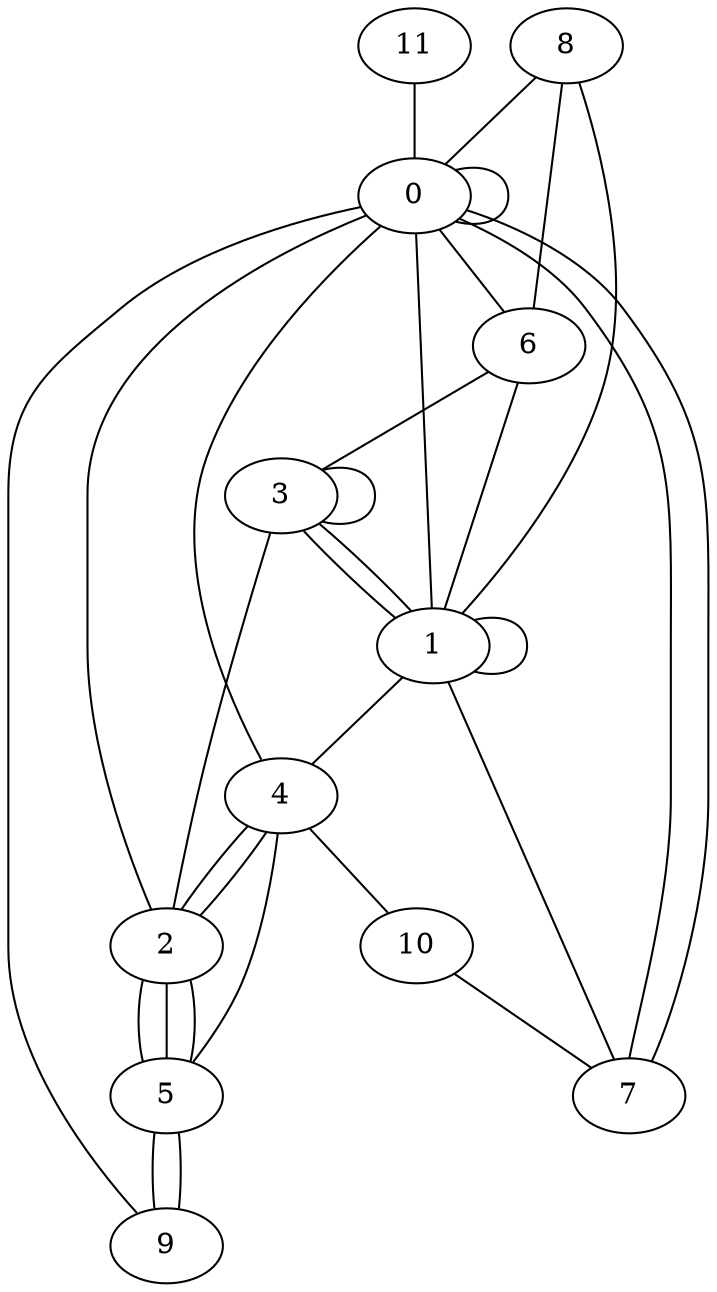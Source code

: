 graph G {
0;
1;
2;
3;
4;
5;
6;
7;
8;
9;
10;
11;
3--2 ;
6--3 ;
3--3 ;
2--0 ;
5--4 ;
8--6 ;
2--4 ;
10--7 ;
1--0 ;
5--2 ;
8--1 ;
5--2 ;
1--3 ;
4--0 ;
1--4 ;
4--2 ;
3--1 ;
1--1 ;
1--7 ;
8--0 ;
1--6 ;
11--0 ;
0--7 ;
4--10 ;
0--7 ;
5--9 ;
9--0 ;
0--0 ;
2--5 ;
0--6 ;
9--5 ;
}
